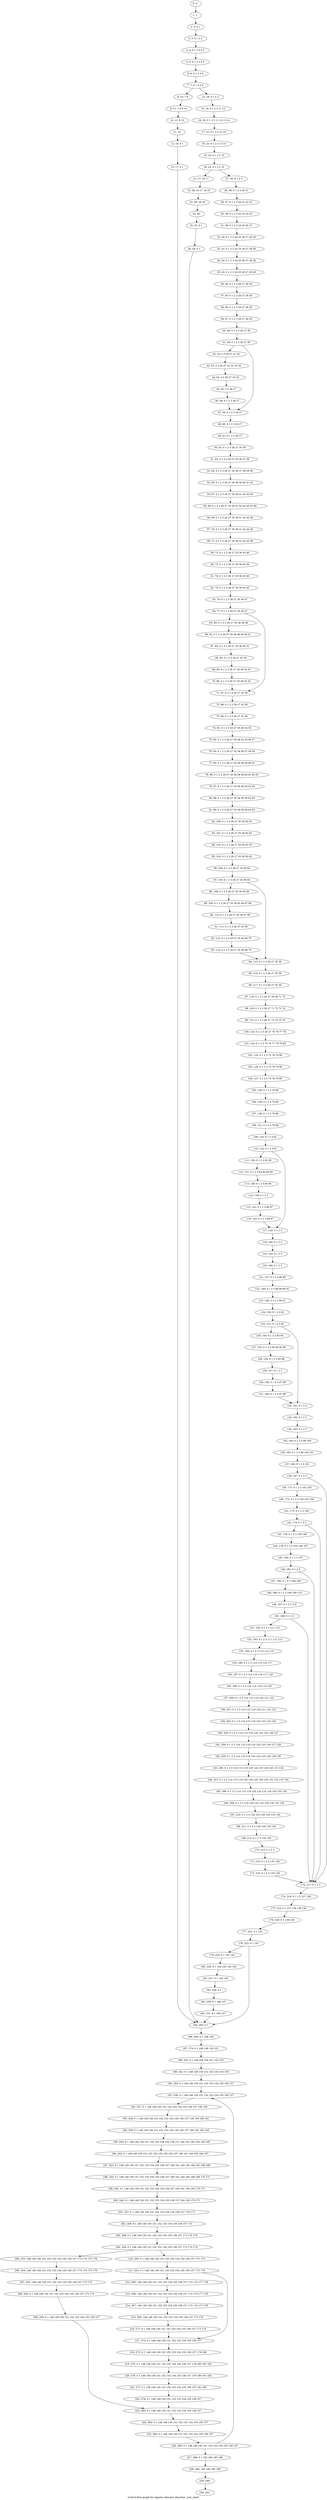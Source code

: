 digraph G {
graph [label="Control-flow-graph for register allocator (function _test_start)"]
0[label="0, 0: "];
1[label="1, 1: "];
2[label="2, 2: 0 1 "];
3[label="3, 3: 0 1 2 3 "];
4[label="4, 4: 0 1 2 3 4 5 "];
5[label="5, 5: 0 1 2 3 4 5 "];
6[label="6, 6: 0 1 2 3 6 "];
7[label="7, 7: 0 1 2 3 6 "];
8[label="8, 10: 7 8 "];
9[label="9, 11: 7 8 9 10 "];
10[label="10, 12: 9 10 "];
11[label="11, 13: "];
12[label="12, 16: 0 1 "];
13[label="13, 17: 0 1 "];
14[label="14, 18: 0 1 2 3 "];
15[label="15, 19: 0 1 2 3 11 12 "];
16[label="16, 20: 0 1 2 3 11 12 13 14 "];
17[label="17, 21: 0 1 2 3 13 14 "];
18[label="18, 22: 0 1 2 3 13 14 "];
19[label="19, 23: 0 1 2 3 15 "];
20[label="20, 24: 0 1 2 3 15 "];
21[label="21, 27: 16 17 "];
22[label="22, 28: 16 17 18 19 "];
23[label="23, 29: 18 19 "];
24[label="24, 30: "];
25[label="25, 33: 0 1 "];
26[label="26, 34: 0 1 "];
27[label="27, 35: 0 1 2 3 "];
28[label="28, 36: 0 1 2 3 20 21 "];
29[label="29, 37: 0 1 2 3 20 21 22 23 "];
30[label="30, 38: 0 1 2 3 22 23 24 25 "];
31[label="31, 39: 0 1 2 3 24 25 26 27 "];
32[label="32, 40: 0 1 2 3 24 25 26 27 28 29 "];
33[label="33, 41: 0 1 2 3 24 25 26 27 28 29 "];
34[label="34, 42: 0 1 2 3 24 25 26 27 28 29 "];
35[label="35, 43: 0 1 2 3 24 25 26 27 28 29 "];
36[label="36, 44: 0 1 2 3 26 27 28 29 "];
37[label="37, 45: 0 1 2 3 26 27 28 29 "];
38[label="38, 46: 0 1 2 3 26 27 28 29 "];
39[label="39, 47: 0 1 2 3 26 27 28 29 "];
40[label="40, 48: 0 1 2 3 26 27 30 "];
41[label="41, 49: 0 1 2 3 26 27 30 "];
42[label="42, 52: 2 3 26 27 31 32 "];
43[label="43, 53: 2 3 26 27 31 32 33 34 "];
44[label="44, 54: 2 3 26 27 33 34 "];
45[label="45, 55: 2 3 26 27 "];
46[label="46, 58: 0 1 2 3 26 27 "];
47[label="47, 59: 0 1 2 3 26 27 "];
48[label="48, 60: 0 1 2 3 26 27 "];
49[label="49, 61: 0 1 2 3 26 27 "];
50[label="50, 62: 0 1 2 3 26 27 35 36 "];
51[label="51, 63: 0 1 2 3 26 27 35 36 37 38 "];
52[label="52, 64: 0 1 2 3 26 27 35 36 37 38 39 40 "];
53[label="53, 65: 0 1 2 3 26 27 35 36 39 40 41 42 "];
54[label="54, 67: 0 1 2 3 26 27 35 36 41 42 43 44 "];
55[label="55, 68: 0 1 2 3 26 27 35 36 41 42 43 44 45 46 "];
56[label="56, 69: 0 1 2 3 26 27 35 36 41 42 45 46 "];
57[label="57, 70: 0 1 2 3 26 27 35 36 41 42 45 46 "];
58[label="58, 71: 0 1 2 3 26 27 35 36 41 42 45 46 "];
59[label="59, 72: 0 1 2 3 26 27 35 36 45 46 "];
60[label="60, 73: 0 1 2 3 26 27 35 36 45 46 "];
61[label="61, 74: 0 1 2 3 26 27 35 36 45 46 "];
62[label="62, 75: 0 1 2 3 26 27 35 36 45 46 "];
63[label="63, 76: 0 1 2 3 26 27 35 36 47 "];
64[label="64, 77: 0 1 2 3 26 27 35 36 47 "];
65[label="65, 80: 0 1 2 3 26 27 35 36 48 49 "];
66[label="66, 81: 0 1 2 3 26 27 35 36 48 49 50 51 "];
67[label="67, 82: 0 1 2 3 26 27 35 36 50 51 "];
68[label="68, 83: 0 1 2 3 26 27 35 36 "];
69[label="69, 85: 0 1 2 3 26 27 35 36 52 53 "];
70[label="70, 86: 0 1 2 3 26 27 35 36 52 53 "];
71[label="71, 87: 0 1 2 3 26 27 35 36 "];
72[label="72, 88: 0 1 2 3 26 27 35 36 "];
73[label="73, 89: 0 1 2 3 26 27 35 36 "];
74[label="74, 91: 0 1 2 3 26 27 35 36 54 55 "];
75[label="75, 92: 0 1 2 3 26 27 35 36 54 55 56 57 "];
76[label="76, 93: 0 1 2 3 26 27 35 36 56 57 58 59 "];
77[label="77, 95: 0 1 2 3 26 27 35 36 58 59 60 61 "];
78[label="78, 96: 0 1 2 3 26 27 35 36 58 59 60 61 62 63 "];
79[label="79, 97: 0 1 2 3 26 27 35 36 58 59 62 63 "];
80[label="80, 98: 0 1 2 3 26 27 35 36 58 59 62 63 "];
81[label="81, 99: 0 1 2 3 26 27 35 36 58 59 62 63 "];
82[label="82, 100: 0 1 2 3 26 27 35 36 62 63 "];
83[label="83, 101: 0 1 2 3 26 27 35 36 62 63 "];
84[label="84, 102: 0 1 2 3 26 27 35 36 62 63 "];
85[label="85, 103: 0 1 2 3 26 27 35 36 62 63 "];
86[label="86, 104: 0 1 2 3 26 27 35 36 64 "];
87[label="87, 105: 0 1 2 3 26 27 35 36 64 "];
88[label="88, 108: 0 1 2 3 26 27 35 36 65 66 "];
89[label="89, 109: 0 1 2 3 26 27 35 36 65 66 67 68 "];
90[label="90, 110: 0 1 2 3 26 27 35 36 67 68 "];
91[label="91, 111: 0 1 2 3 26 27 35 36 "];
92[label="92, 113: 0 1 2 3 26 27 35 36 69 70 "];
93[label="93, 114: 0 1 2 3 26 27 35 36 69 70 "];
94[label="94, 115: 0 1 2 3 26 27 35 36 "];
95[label="95, 116: 0 1 2 3 26 27 35 36 "];
96[label="96, 117: 0 1 2 3 26 27 35 36 "];
97[label="97, 119: 0 1 2 3 26 27 35 36 71 72 "];
98[label="98, 120: 0 1 2 3 26 27 71 72 73 74 "];
99[label="99, 121: 0 1 2 3 26 27 73 74 75 76 "];
100[label="100, 123: 0 1 2 3 26 27 75 76 77 78 "];
101[label="101, 124: 0 1 2 3 75 76 77 78 79 80 "];
102[label="102, 125: 0 1 2 3 75 76 79 80 "];
103[label="103, 126: 0 1 2 3 75 76 79 80 "];
104[label="104, 127: 0 1 2 3 75 76 79 80 "];
105[label="105, 128: 0 1 2 3 79 80 "];
106[label="106, 129: 0 1 2 3 79 80 "];
107[label="107, 130: 0 1 2 3 79 80 "];
108[label="108, 131: 0 1 2 3 79 80 "];
109[label="109, 132: 0 1 2 3 81 "];
110[label="110, 133: 0 1 2 3 81 "];
111[label="111, 136: 0 1 2 3 82 83 "];
112[label="112, 137: 0 1 2 3 82 83 84 85 "];
113[label="113, 138: 0 1 2 3 84 85 "];
114[label="114, 139: 0 1 2 3 "];
115[label="115, 141: 0 1 2 3 86 87 "];
116[label="116, 142: 0 1 2 3 86 87 "];
117[label="117, 143: 0 1 2 3 "];
118[label="118, 144: 0 1 2 3 "];
119[label="119, 145: 0 1 2 3 "];
120[label="120, 146: 0 1 2 3 "];
121[label="121, 147: 0 1 2 3 88 89 "];
122[label="122, 148: 0 1 2 3 88 89 90 91 "];
123[label="123, 149: 0 1 2 3 90 91 "];
124[label="124, 150: 0 1 2 3 92 "];
125[label="125, 151: 0 1 2 3 92 "];
126[label="126, 154: 0 1 2 3 93 94 "];
127[label="127, 155: 0 1 2 3 93 94 95 96 "];
128[label="128, 156: 0 1 2 3 95 96 "];
129[label="129, 157: 0 1 2 3 "];
130[label="130, 159: 0 1 2 3 97 98 "];
131[label="131, 160: 0 1 2 3 97 98 "];
132[label="132, 161: 0 1 2 3 "];
133[label="133, 162: 0 1 2 3 "];
134[label="134, 163: 0 1 2 3 "];
135[label="135, 164: 0 1 2 3 99 100 "];
136[label="136, 165: 0 1 2 3 99 100 101 "];
137[label="137, 166: 0 1 2 3 101 "];
138[label="138, 167: 0 1 2 3 "];
139[label="139, 171: 0 1 2 3 102 103 "];
140[label="140, 172: 0 1 2 3 102 103 104 "];
141[label="141, 173: 0 1 2 3 104 "];
142[label="142, 174: 0 1 2 3 "];
143[label="143, 178: 0 1 2 3 105 106 "];
144[label="144, 179: 0 1 2 3 105 106 107 "];
145[label="145, 180: 0 1 2 3 107 "];
146[label="146, 181: 0 1 2 3 "];
147[label="147, 185: 0 1 2 3 108 109 "];
148[label="148, 186: 0 1 2 3 108 109 110 "];
149[label="149, 187: 0 1 2 3 110 "];
150[label="150, 188: 0 1 2 3 "];
151[label="151, 192: 0 1 2 3 111 112 "];
152[label="152, 193: 0 1 2 3 111 112 113 "];
153[label="153, 194: 0 1 2 3 113 114 115 "];
154[label="154, 196: 0 1 2 3 114 115 116 117 "];
155[label="155, 197: 0 1 2 3 114 115 116 117 118 "];
156[label="156, 198: 0 1 2 3 114 115 118 119 120 "];
157[label="157, 200: 0 1 2 3 114 115 119 120 121 122 "];
158[label="158, 201: 0 1 2 3 114 115 119 120 121 122 123 "];
159[label="159, 202: 0 1 2 3 114 115 119 120 123 124 125 "];
160[label="160, 203: 0 1 2 3 114 115 119 120 124 125 126 127 "];
161[label="161, 204: 0 1 2 3 114 115 119 120 124 125 126 127 128 "];
162[label="162, 205: 0 1 2 3 114 115 119 120 124 125 128 129 130 "];
163[label="163, 206: 0 1 2 3 114 115 119 120 124 125 129 130 131 132 "];
164[label="164, 207: 0 1 2 3 114 115 119 120 124 125 129 130 131 132 133 134 "];
165[label="165, 208: 0 1 2 3 114 115 119 120 124 125 129 130 133 134 "];
166[label="166, 209: 0 1 2 3 119 120 124 125 129 130 133 134 "];
167[label="167, 210: 0 1 2 3 124 125 129 130 133 134 "];
168[label="168, 211: 0 1 2 3 129 130 133 134 "];
169[label="169, 212: 0 1 2 3 133 134 "];
170[label="170, 213: 0 1 2 3 "];
171[label="171, 215: 0 1 2 3 135 136 "];
172[label="172, 216: 0 1 2 3 135 136 "];
173[label="173, 217: 0 1 2 3 "];
174[label="174, 218: 0 1 2 3 137 138 "];
175[label="175, 219: 0 1 137 138 139 140 "];
176[label="176, 220: 0 1 139 140 "];
177[label="177, 221: 0 1 141 "];
178[label="178, 222: 0 1 141 "];
179[label="179, 225: 0 1 142 143 "];
180[label="180, 226: 0 1 142 143 144 145 "];
181[label="181, 227: 0 1 144 145 "];
182[label="182, 228: 0 1 "];
183[label="183, 230: 0 1 146 147 "];
184[label="184, 231: 0 1 146 147 "];
185[label="185, 292: 0 1 "];
186[label="186, 264: 0 1 148 149 "];
187[label="187, 274: 0 1 148 149 150 151 "];
188[label="188, 252: 0 1 148 149 150 151 152 153 "];
189[label="189, 241: 0 1 148 149 150 151 152 153 154 155 "];
190[label="190, 293: 0 1 148 149 150 151 152 153 154 155 156 157 "];
191[label="191, 236: 0 1 148 149 150 151 152 153 154 155 156 157 "];
192[label="192, 237: 0 1 148 149 150 151 152 153 154 155 156 157 158 159 "];
193[label="193, 238: 0 1 148 149 150 151 152 153 154 155 156 157 158 159 160 161 "];
194[label="194, 239: 0 1 148 149 150 151 152 153 154 155 156 157 160 161 162 163 "];
195[label="195, 240: 0 1 148 149 150 151 152 153 154 155 156 157 160 161 162 163 164 165 "];
196[label="196, 242: 0 1 148 149 150 151 152 153 154 155 156 157 160 161 164 165 166 167 "];
197[label="197, 243: 0 1 148 149 150 151 152 153 154 155 156 157 160 161 164 165 166 167 168 169 "];
198[label="198, 244: 0 1 148 149 150 151 152 153 154 155 156 157 160 161 164 165 168 169 170 171 "];
199[label="199, 245: 0 1 148 149 150 151 152 153 154 155 156 157 160 161 164 165 170 171 "];
200[label="200, 246: 0 1 148 149 150 151 152 153 154 155 156 157 164 165 170 171 "];
201[label="201, 247: 0 1 148 149 150 151 152 153 154 155 156 157 170 171 "];
202[label="202, 248: 0 1 148 149 150 151 152 153 154 155 156 157 172 "];
203[label="203, 296: 0 1 148 149 150 151 152 153 154 155 156 157 172 173 174 "];
204[label="204, 249: 0 1 148 149 150 151 152 153 154 155 156 157 172 173 174 "];
205[label="205, 253: 148 149 150 151 152 153 154 155 156 157 173 174 175 176 "];
206[label="206, 254: 148 149 150 151 152 153 154 155 156 157 173 174 175 176 "];
207[label="207, 255: 148 149 150 151 152 153 154 155 156 157 173 174 "];
208[label="208, 258: 0 1 148 149 150 151 152 153 154 155 156 157 173 174 "];
209[label="209, 259: 0 1 148 149 150 151 152 153 154 155 156 157 "];
210[label="210, 260: 0 1 148 149 150 151 152 153 154 155 156 157 173 174 "];
211[label="211, 261: 0 1 148 149 150 151 152 153 154 155 156 157 173 174 "];
212[label="212, 265: 148 149 150 151 152 153 154 155 156 157 173 174 177 178 "];
213[label="213, 266: 148 149 150 151 152 153 154 155 156 157 173 174 177 178 "];
214[label="214, 267: 148 149 150 151 152 153 154 155 156 157 173 174 177 178 "];
215[label="215, 268: 148 149 150 151 152 153 154 155 156 157 173 174 "];
216[label="216, 271: 0 1 148 149 150 151 152 153 154 155 156 157 173 174 "];
217[label="217, 272: 0 1 148 149 150 151 152 153 154 155 156 157 "];
218[label="218, 273: 0 1 148 149 150 151 152 153 154 155 156 157 179 180 "];
219[label="219, 275: 0 1 148 149 150 151 152 153 154 155 156 157 179 180 181 182 "];
220[label="220, 276: 0 1 148 149 150 151 152 153 154 155 156 157 179 180 181 182 "];
221[label="221, 277: 0 1 148 149 150 151 152 153 154 155 156 157 181 182 "];
222[label="222, 278: 0 1 148 149 150 151 152 153 154 155 156 157 "];
223[label="223, 280: 0 1 148 149 150 151 152 153 154 155 156 157 "];
224[label="224, 282: 0 1 148 149 150 151 152 153 154 155 156 157 "];
225[label="225, 284: 0 1 148 149 150 151 152 153 154 155 156 157 "];
226[label="226, 285: 0 1 148 149 150 151 152 153 154 155 156 157 "];
227[label="227, 288: 0 1 183 184 185 186 "];
228[label="228, 289: 183 184 185 186 "];
229[label="229, 290: "];
230[label="230, 291: "];
0->1 ;
1->2 ;
2->3 ;
3->4 ;
4->5 ;
5->6 ;
6->7 ;
7->8 ;
7->14 ;
8->9 ;
9->10 ;
10->11 ;
11->12 ;
12->13 ;
13->185 ;
14->15 ;
15->16 ;
16->17 ;
17->18 ;
18->19 ;
19->20 ;
20->21 ;
20->27 ;
21->22 ;
22->23 ;
23->24 ;
24->25 ;
25->26 ;
26->185 ;
27->28 ;
28->29 ;
29->30 ;
30->31 ;
31->32 ;
32->33 ;
33->34 ;
34->35 ;
35->36 ;
36->37 ;
37->38 ;
38->39 ;
39->40 ;
40->41 ;
41->42 ;
41->47 ;
42->43 ;
43->44 ;
44->45 ;
45->46 ;
46->47 ;
47->48 ;
48->49 ;
49->50 ;
50->51 ;
51->52 ;
52->53 ;
53->54 ;
54->55 ;
55->56 ;
56->57 ;
57->58 ;
58->59 ;
59->60 ;
60->61 ;
61->62 ;
62->63 ;
63->64 ;
64->65 ;
64->71 ;
65->66 ;
66->67 ;
67->68 ;
68->69 ;
69->70 ;
70->71 ;
71->72 ;
72->73 ;
73->74 ;
74->75 ;
75->76 ;
76->77 ;
77->78 ;
78->79 ;
79->80 ;
80->81 ;
81->82 ;
82->83 ;
83->84 ;
84->85 ;
85->86 ;
86->87 ;
87->88 ;
87->94 ;
88->89 ;
89->90 ;
90->91 ;
91->92 ;
92->93 ;
93->94 ;
94->95 ;
95->96 ;
96->97 ;
97->98 ;
98->99 ;
99->100 ;
100->101 ;
101->102 ;
102->103 ;
103->104 ;
104->105 ;
105->106 ;
106->107 ;
107->108 ;
108->109 ;
109->110 ;
110->111 ;
110->117 ;
111->112 ;
112->113 ;
113->114 ;
114->115 ;
115->116 ;
116->117 ;
117->118 ;
118->119 ;
119->120 ;
120->121 ;
121->122 ;
122->123 ;
123->124 ;
124->125 ;
125->126 ;
125->132 ;
126->127 ;
127->128 ;
128->129 ;
129->130 ;
130->131 ;
131->132 ;
132->133 ;
133->134 ;
134->135 ;
135->136 ;
136->137 ;
137->138 ;
138->139 ;
138->173 ;
139->140 ;
140->141 ;
141->142 ;
142->143 ;
142->173 ;
143->144 ;
144->145 ;
145->146 ;
146->147 ;
146->173 ;
147->148 ;
148->149 ;
149->150 ;
150->151 ;
150->173 ;
151->152 ;
152->153 ;
153->154 ;
154->155 ;
155->156 ;
156->157 ;
157->158 ;
158->159 ;
159->160 ;
160->161 ;
161->162 ;
162->163 ;
163->164 ;
164->165 ;
165->166 ;
166->167 ;
167->168 ;
168->169 ;
169->170 ;
170->171 ;
171->172 ;
172->173 ;
173->174 ;
174->175 ;
175->176 ;
176->177 ;
177->178 ;
178->179 ;
178->185 ;
179->180 ;
180->181 ;
181->182 ;
182->183 ;
183->184 ;
184->185 ;
185->186 ;
186->187 ;
187->188 ;
188->189 ;
189->190 ;
190->191 ;
191->192 ;
192->193 ;
193->194 ;
194->195 ;
195->196 ;
196->197 ;
197->198 ;
198->199 ;
199->200 ;
200->201 ;
201->202 ;
202->203 ;
203->204 ;
204->205 ;
204->210 ;
205->206 ;
206->207 ;
207->208 ;
208->209 ;
209->223 ;
210->211 ;
211->212 ;
211->217 ;
212->213 ;
213->214 ;
214->215 ;
215->216 ;
216->217 ;
217->218 ;
218->219 ;
219->220 ;
220->221 ;
221->222 ;
222->223 ;
223->224 ;
224->225 ;
225->226 ;
226->227 ;
226->191 ;
227->228 ;
228->229 ;
229->230 ;
}
